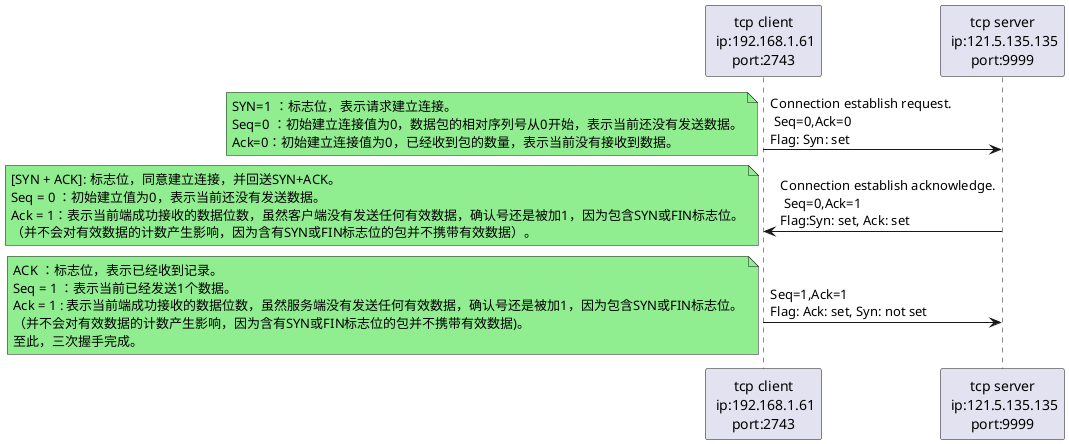 @startuml

participant "tcp client\n ip:192.168.1.61\nport:2743" as client
participant "tcp server\n ip:121.5.135.135\nport:9999" as server


client -> server: Connection establish request.\n Seq=0,Ack=0\nFlag: Syn: set
note left #lightgreen
SYN=1 ：标志位，表示请求建立连接。
Seq=0 ：初始建立连接值为0，数据包的相对序列号从0开始，表示当前还没有发送数据。
Ack=0：初始建立连接值为0，已经收到包的数量，表示当前没有接收到数据。
end note




server -> client: Connection establish acknowledge.\n Seq=0,Ack=1\nFlag:Syn: set, Ack: set
note left #lightgreen
[SYN + ACK]: 标志位，同意建立连接，并回送SYN+ACK。
Seq = 0 ：初始建立值为0，表示当前还没有发送数据。
Ack = 1：表示当前端成功接收的数据位数，虽然客户端没有发送任何有效数据，确认号还是被加1，因为包含SYN或FIN标志位。
（并不会对有效数据的计数产生影响，因为含有SYN或FIN标志位的包并不携带有效数据）。
end note


client -> server: Seq=1,Ack=1\nFlag: Ack: set, Syn: not set
note left #lightgreen
ACK ：标志位，表示已经收到记录。
Seq = 1 ：表示当前已经发送1个数据。
Ack = 1 : 表示当前端成功接收的数据位数，虽然服务端没有发送任何有效数据，确认号还是被加1，因为包含SYN或FIN标志位。
（并不会对有效数据的计数产生影响，因为含有SYN或FIN标志位的包并不携带有效数据)。
至此，三次握手完成。
end note

@enduml